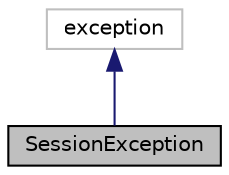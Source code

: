 digraph "SessionException"
{
  edge [fontname="Helvetica",fontsize="10",labelfontname="Helvetica",labelfontsize="10"];
  node [fontname="Helvetica",fontsize="10",shape=record];
  Node30 [label="SessionException",height=0.2,width=0.4,color="black", fillcolor="grey75", style="filled", fontcolor="black"];
  Node31 -> Node30 [dir="back",color="midnightblue",fontsize="10",style="solid",fontname="Helvetica"];
  Node31 [label="exception",height=0.2,width=0.4,color="grey75", fillcolor="white", style="filled"];
}
